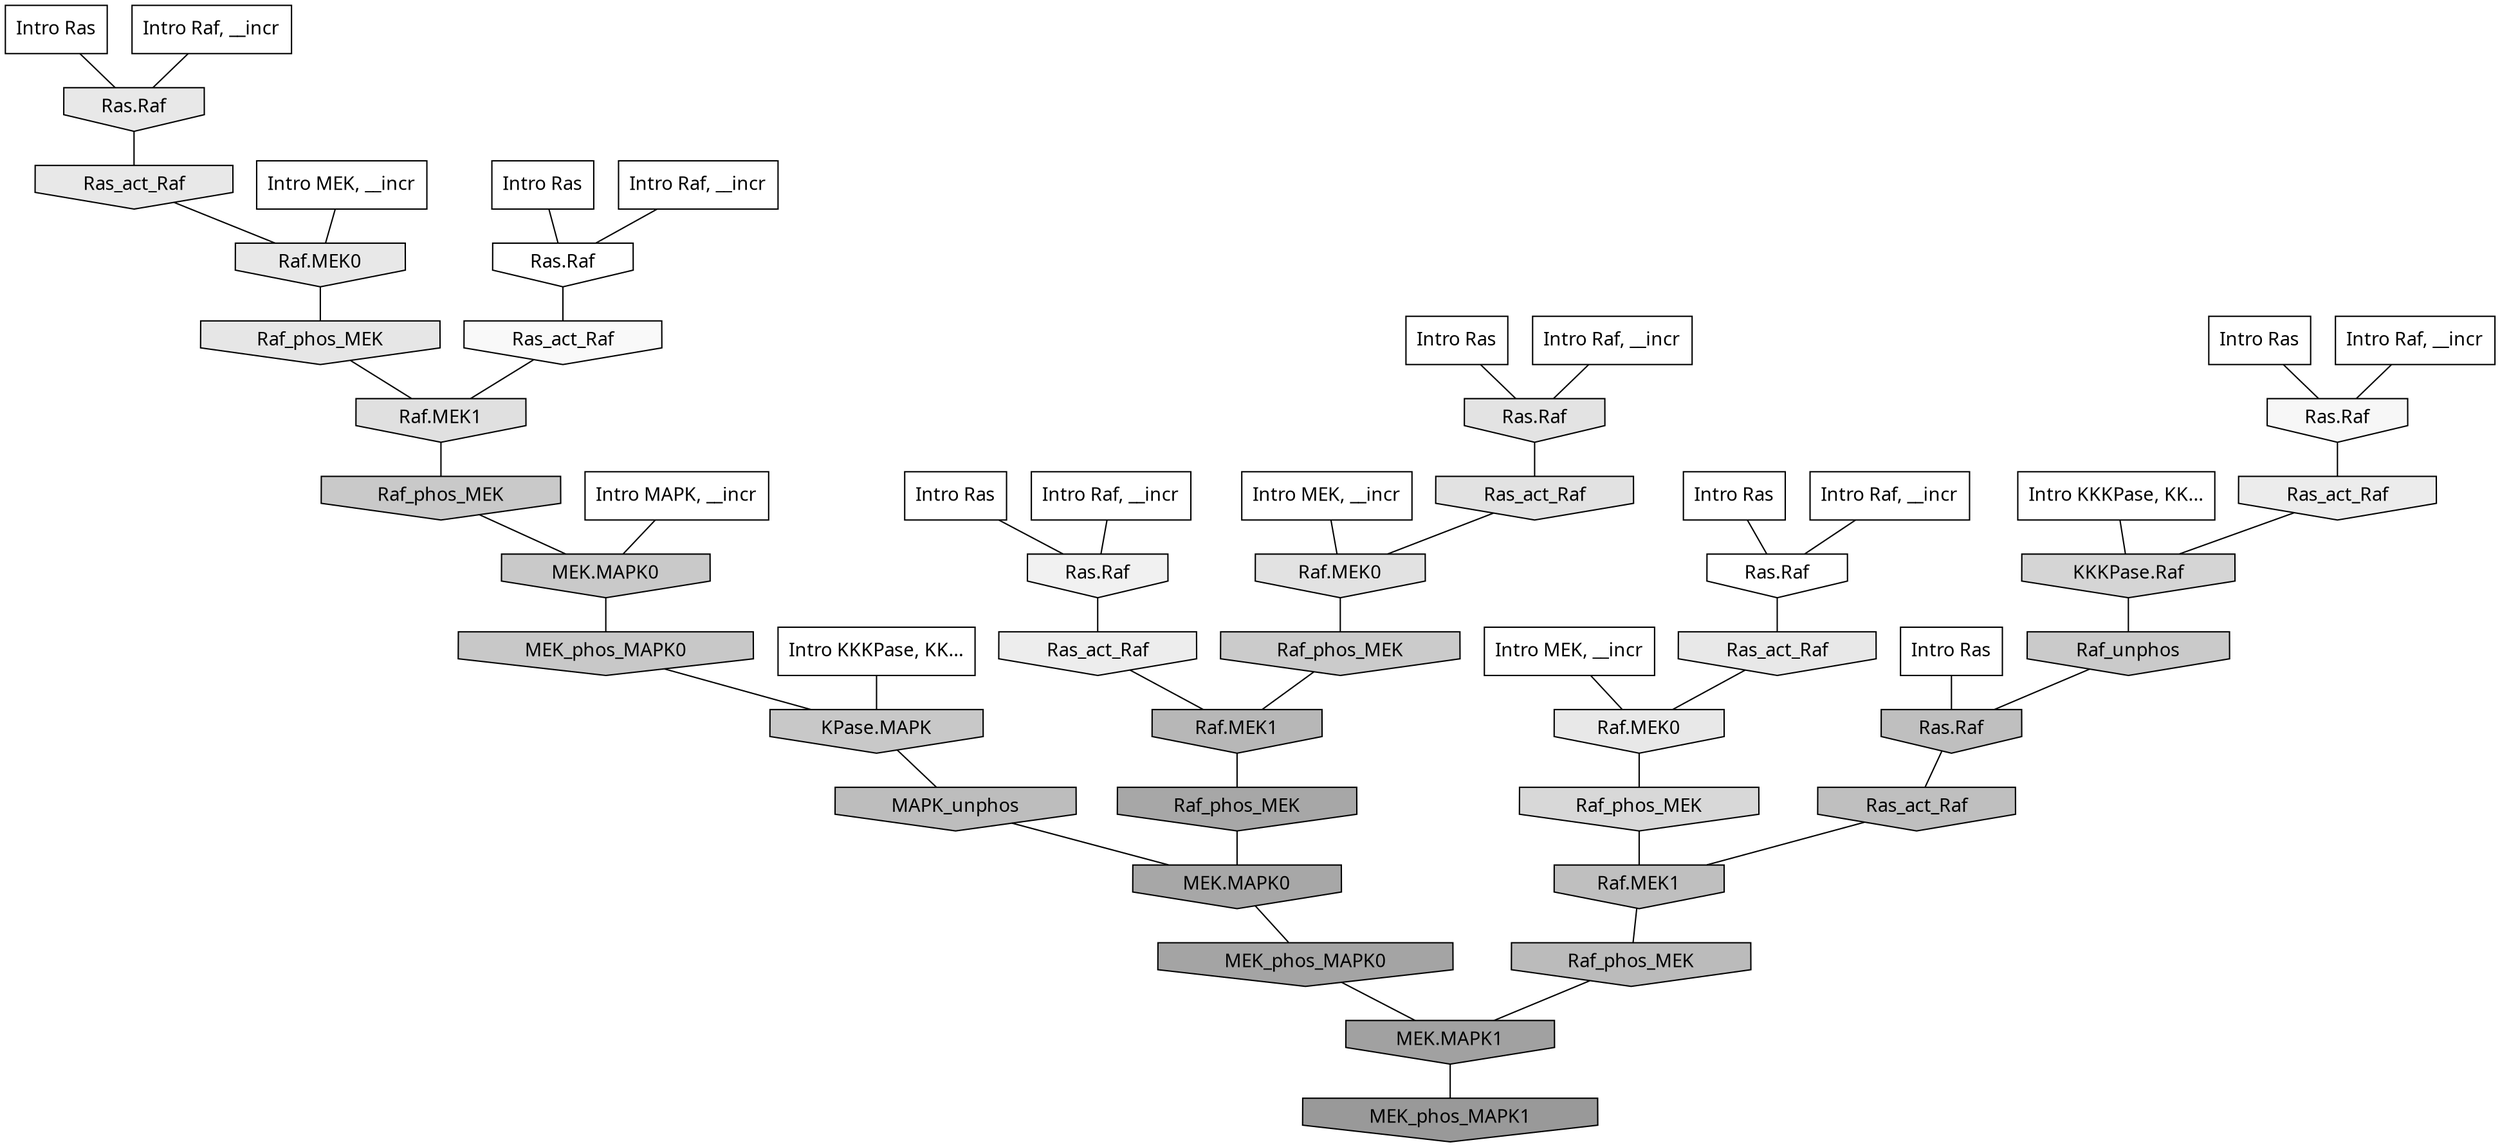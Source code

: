 digraph G{
  rankdir="TB";
  ranksep=0.30;
  node [fontname="CMU Serif"];
  edge [fontname="CMU Serif"];
  
  1 [label="Intro Ras", shape=rectangle, style=filled, fillcolor="0.000 0.000 1.000"]
  
  17 [label="Intro Ras", shape=rectangle, style=filled, fillcolor="0.000 0.000 1.000"]
  
  32 [label="Intro Ras", shape=rectangle, style=filled, fillcolor="0.000 0.000 1.000"]
  
  37 [label="Intro Ras", shape=rectangle, style=filled, fillcolor="0.000 0.000 1.000"]
  
  55 [label="Intro Ras", shape=rectangle, style=filled, fillcolor="0.000 0.000 1.000"]
  
  86 [label="Intro Ras", shape=rectangle, style=filled, fillcolor="0.000 0.000 1.000"]
  
  90 [label="Intro Ras", shape=rectangle, style=filled, fillcolor="0.000 0.000 1.000"]
  
  256 [label="Intro Raf, __incr", shape=rectangle, style=filled, fillcolor="0.000 0.000 1.000"]
  
  419 [label="Intro Raf, __incr", shape=rectangle, style=filled, fillcolor="0.000 0.000 1.000"]
  
  772 [label="Intro Raf, __incr", shape=rectangle, style=filled, fillcolor="0.000 0.000 1.000"]
  
  853 [label="Intro Raf, __incr", shape=rectangle, style=filled, fillcolor="0.000 0.000 1.000"]
  
  937 [label="Intro Raf, __incr", shape=rectangle, style=filled, fillcolor="0.000 0.000 1.000"]
  
  1086 [label="Intro Raf, __incr", shape=rectangle, style=filled, fillcolor="0.000 0.000 1.000"]
  
  1263 [label="Intro MEK, __incr", shape=rectangle, style=filled, fillcolor="0.000 0.000 1.000"]
  
  1625 [label="Intro MEK, __incr", shape=rectangle, style=filled, fillcolor="0.000 0.000 1.000"]
  
  1827 [label="Intro MEK, __incr", shape=rectangle, style=filled, fillcolor="0.000 0.000 1.000"]
  
  2532 [label="Intro MAPK, __incr", shape=rectangle, style=filled, fillcolor="0.000 0.000 1.000"]
  
  3101 [label="Intro KKKPase, KK...", shape=rectangle, style=filled, fillcolor="0.000 0.000 1.000"]
  
  3131 [label="Intro KKKPase, KK...", shape=rectangle, style=filled, fillcolor="0.000 0.000 1.000"]
  
  3209 [label="Ras.Raf", shape=invhouse, style=filled, fillcolor="0.000 0.000 1.000"]
  
  3244 [label="Ras.Raf", shape=invhouse, style=filled, fillcolor="0.000 0.000 1.000"]
  
  3495 [label="Ras_act_Raf", shape=invhouse, style=filled, fillcolor="0.000 0.000 0.973"]
  
  3521 [label="Ras.Raf", shape=invhouse, style=filled, fillcolor="0.000 0.000 0.968"]
  
  3807 [label="Ras.Raf", shape=invhouse, style=filled, fillcolor="0.000 0.000 0.942"]
  
  4072 [label="Ras_act_Raf", shape=invhouse, style=filled, fillcolor="0.000 0.000 0.926"]
  
  4140 [label="Ras_act_Raf", shape=invhouse, style=filled, fillcolor="0.000 0.000 0.922"]
  
  4307 [label="Ras.Raf", shape=invhouse, style=filled, fillcolor="0.000 0.000 0.910"]
  
  4313 [label="Ras_act_Raf", shape=invhouse, style=filled, fillcolor="0.000 0.000 0.909"]
  
  4315 [label="Raf.MEK0", shape=invhouse, style=filled, fillcolor="0.000 0.000 0.909"]
  
  4368 [label="Ras_act_Raf", shape=invhouse, style=filled, fillcolor="0.000 0.000 0.907"]
  
  4370 [label="Raf.MEK0", shape=invhouse, style=filled, fillcolor="0.000 0.000 0.907"]
  
  4470 [label="Raf_phos_MEK", shape=invhouse, style=filled, fillcolor="0.000 0.000 0.901"]
  
  4685 [label="Ras.Raf", shape=invhouse, style=filled, fillcolor="0.000 0.000 0.888"]
  
  4763 [label="Ras_act_Raf", shape=invhouse, style=filled, fillcolor="0.000 0.000 0.883"]
  
  4765 [label="Raf.MEK0", shape=invhouse, style=filled, fillcolor="0.000 0.000 0.883"]
  
  4869 [label="Raf.MEK1", shape=invhouse, style=filled, fillcolor="0.000 0.000 0.877"]
  
  5444 [label="Raf_phos_MEK", shape=invhouse, style=filled, fillcolor="0.000 0.000 0.846"]
  
  5629 [label="KKKPase.Raf", shape=invhouse, style=filled, fillcolor="0.000 0.000 0.835"]
  
  6532 [label="Raf_phos_MEK", shape=invhouse, style=filled, fillcolor="0.000 0.000 0.795"]
  
  6684 [label="Raf_unphos", shape=invhouse, style=filled, fillcolor="0.000 0.000 0.790"]
  
  6780 [label="Raf_phos_MEK", shape=invhouse, style=filled, fillcolor="0.000 0.000 0.786"]
  
  6785 [label="MEK.MAPK0", shape=invhouse, style=filled, fillcolor="0.000 0.000 0.786"]
  
  6837 [label="MEK_phos_MAPK0", shape=invhouse, style=filled, fillcolor="0.000 0.000 0.785"]
  
  6841 [label="KPase.MAPK", shape=invhouse, style=filled, fillcolor="0.000 0.000 0.784"]
  
  8051 [label="Ras.Raf", shape=invhouse, style=filled, fillcolor="0.000 0.000 0.748"]
  
  8083 [label="Ras_act_Raf", shape=invhouse, style=filled, fillcolor="0.000 0.000 0.747"]
  
  8088 [label="Raf.MEK1", shape=invhouse, style=filled, fillcolor="0.000 0.000 0.747"]
  
  8381 [label="MAPK_unphos", shape=invhouse, style=filled, fillcolor="0.000 0.000 0.739"]
  
  8565 [label="Raf_phos_MEK", shape=invhouse, style=filled, fillcolor="0.000 0.000 0.733"]
  
  9214 [label="Raf.MEK1", shape=invhouse, style=filled, fillcolor="0.000 0.000 0.716"]
  
  12537 [label="Raf_phos_MEK", shape=invhouse, style=filled, fillcolor="0.000 0.000 0.656"]
  
  12539 [label="MEK.MAPK0", shape=invhouse, style=filled, fillcolor="0.000 0.000 0.656"]
  
  13409 [label="MEK_phos_MAPK0", shape=invhouse, style=filled, fillcolor="0.000 0.000 0.643"]
  
  14410 [label="MEK.MAPK1", shape=invhouse, style=filled, fillcolor="0.000 0.000 0.630"]
  
  16247 [label="MEK_phos_MAPK1", shape=invhouse, style=filled, fillcolor="0.000 0.000 0.600"]
  
  
  14410 -> 16247 [dir=none, color="0.000 0.000 0.000"] 
  13409 -> 14410 [dir=none, color="0.000 0.000 0.000"] 
  12539 -> 13409 [dir=none, color="0.000 0.000 0.000"] 
  12537 -> 12539 [dir=none, color="0.000 0.000 0.000"] 
  9214 -> 12537 [dir=none, color="0.000 0.000 0.000"] 
  8565 -> 14410 [dir=none, color="0.000 0.000 0.000"] 
  8381 -> 12539 [dir=none, color="0.000 0.000 0.000"] 
  8088 -> 8565 [dir=none, color="0.000 0.000 0.000"] 
  8083 -> 8088 [dir=none, color="0.000 0.000 0.000"] 
  8051 -> 8083 [dir=none, color="0.000 0.000 0.000"] 
  6841 -> 8381 [dir=none, color="0.000 0.000 0.000"] 
  6837 -> 6841 [dir=none, color="0.000 0.000 0.000"] 
  6785 -> 6837 [dir=none, color="0.000 0.000 0.000"] 
  6780 -> 6785 [dir=none, color="0.000 0.000 0.000"] 
  6684 -> 8051 [dir=none, color="0.000 0.000 0.000"] 
  6532 -> 9214 [dir=none, color="0.000 0.000 0.000"] 
  5629 -> 6684 [dir=none, color="0.000 0.000 0.000"] 
  5444 -> 8088 [dir=none, color="0.000 0.000 0.000"] 
  4869 -> 6780 [dir=none, color="0.000 0.000 0.000"] 
  4765 -> 6532 [dir=none, color="0.000 0.000 0.000"] 
  4763 -> 4765 [dir=none, color="0.000 0.000 0.000"] 
  4685 -> 4763 [dir=none, color="0.000 0.000 0.000"] 
  4470 -> 4869 [dir=none, color="0.000 0.000 0.000"] 
  4370 -> 4470 [dir=none, color="0.000 0.000 0.000"] 
  4368 -> 4370 [dir=none, color="0.000 0.000 0.000"] 
  4315 -> 5444 [dir=none, color="0.000 0.000 0.000"] 
  4313 -> 4315 [dir=none, color="0.000 0.000 0.000"] 
  4307 -> 4368 [dir=none, color="0.000 0.000 0.000"] 
  4140 -> 5629 [dir=none, color="0.000 0.000 0.000"] 
  4072 -> 9214 [dir=none, color="0.000 0.000 0.000"] 
  3807 -> 4072 [dir=none, color="0.000 0.000 0.000"] 
  3521 -> 4140 [dir=none, color="0.000 0.000 0.000"] 
  3495 -> 4869 [dir=none, color="0.000 0.000 0.000"] 
  3244 -> 4313 [dir=none, color="0.000 0.000 0.000"] 
  3209 -> 3495 [dir=none, color="0.000 0.000 0.000"] 
  3131 -> 5629 [dir=none, color="0.000 0.000 0.000"] 
  3101 -> 6841 [dir=none, color="0.000 0.000 0.000"] 
  2532 -> 6785 [dir=none, color="0.000 0.000 0.000"] 
  1827 -> 4315 [dir=none, color="0.000 0.000 0.000"] 
  1625 -> 4765 [dir=none, color="0.000 0.000 0.000"] 
  1263 -> 4370 [dir=none, color="0.000 0.000 0.000"] 
  1086 -> 3244 [dir=none, color="0.000 0.000 0.000"] 
  937 -> 3209 [dir=none, color="0.000 0.000 0.000"] 
  853 -> 3521 [dir=none, color="0.000 0.000 0.000"] 
  772 -> 3807 [dir=none, color="0.000 0.000 0.000"] 
  419 -> 4307 [dir=none, color="0.000 0.000 0.000"] 
  256 -> 4685 [dir=none, color="0.000 0.000 0.000"] 
  90 -> 4685 [dir=none, color="0.000 0.000 0.000"] 
  86 -> 3244 [dir=none, color="0.000 0.000 0.000"] 
  55 -> 3807 [dir=none, color="0.000 0.000 0.000"] 
  37 -> 3209 [dir=none, color="0.000 0.000 0.000"] 
  32 -> 3521 [dir=none, color="0.000 0.000 0.000"] 
  17 -> 8051 [dir=none, color="0.000 0.000 0.000"] 
  1 -> 4307 [dir=none, color="0.000 0.000 0.000"] 
  
  }
